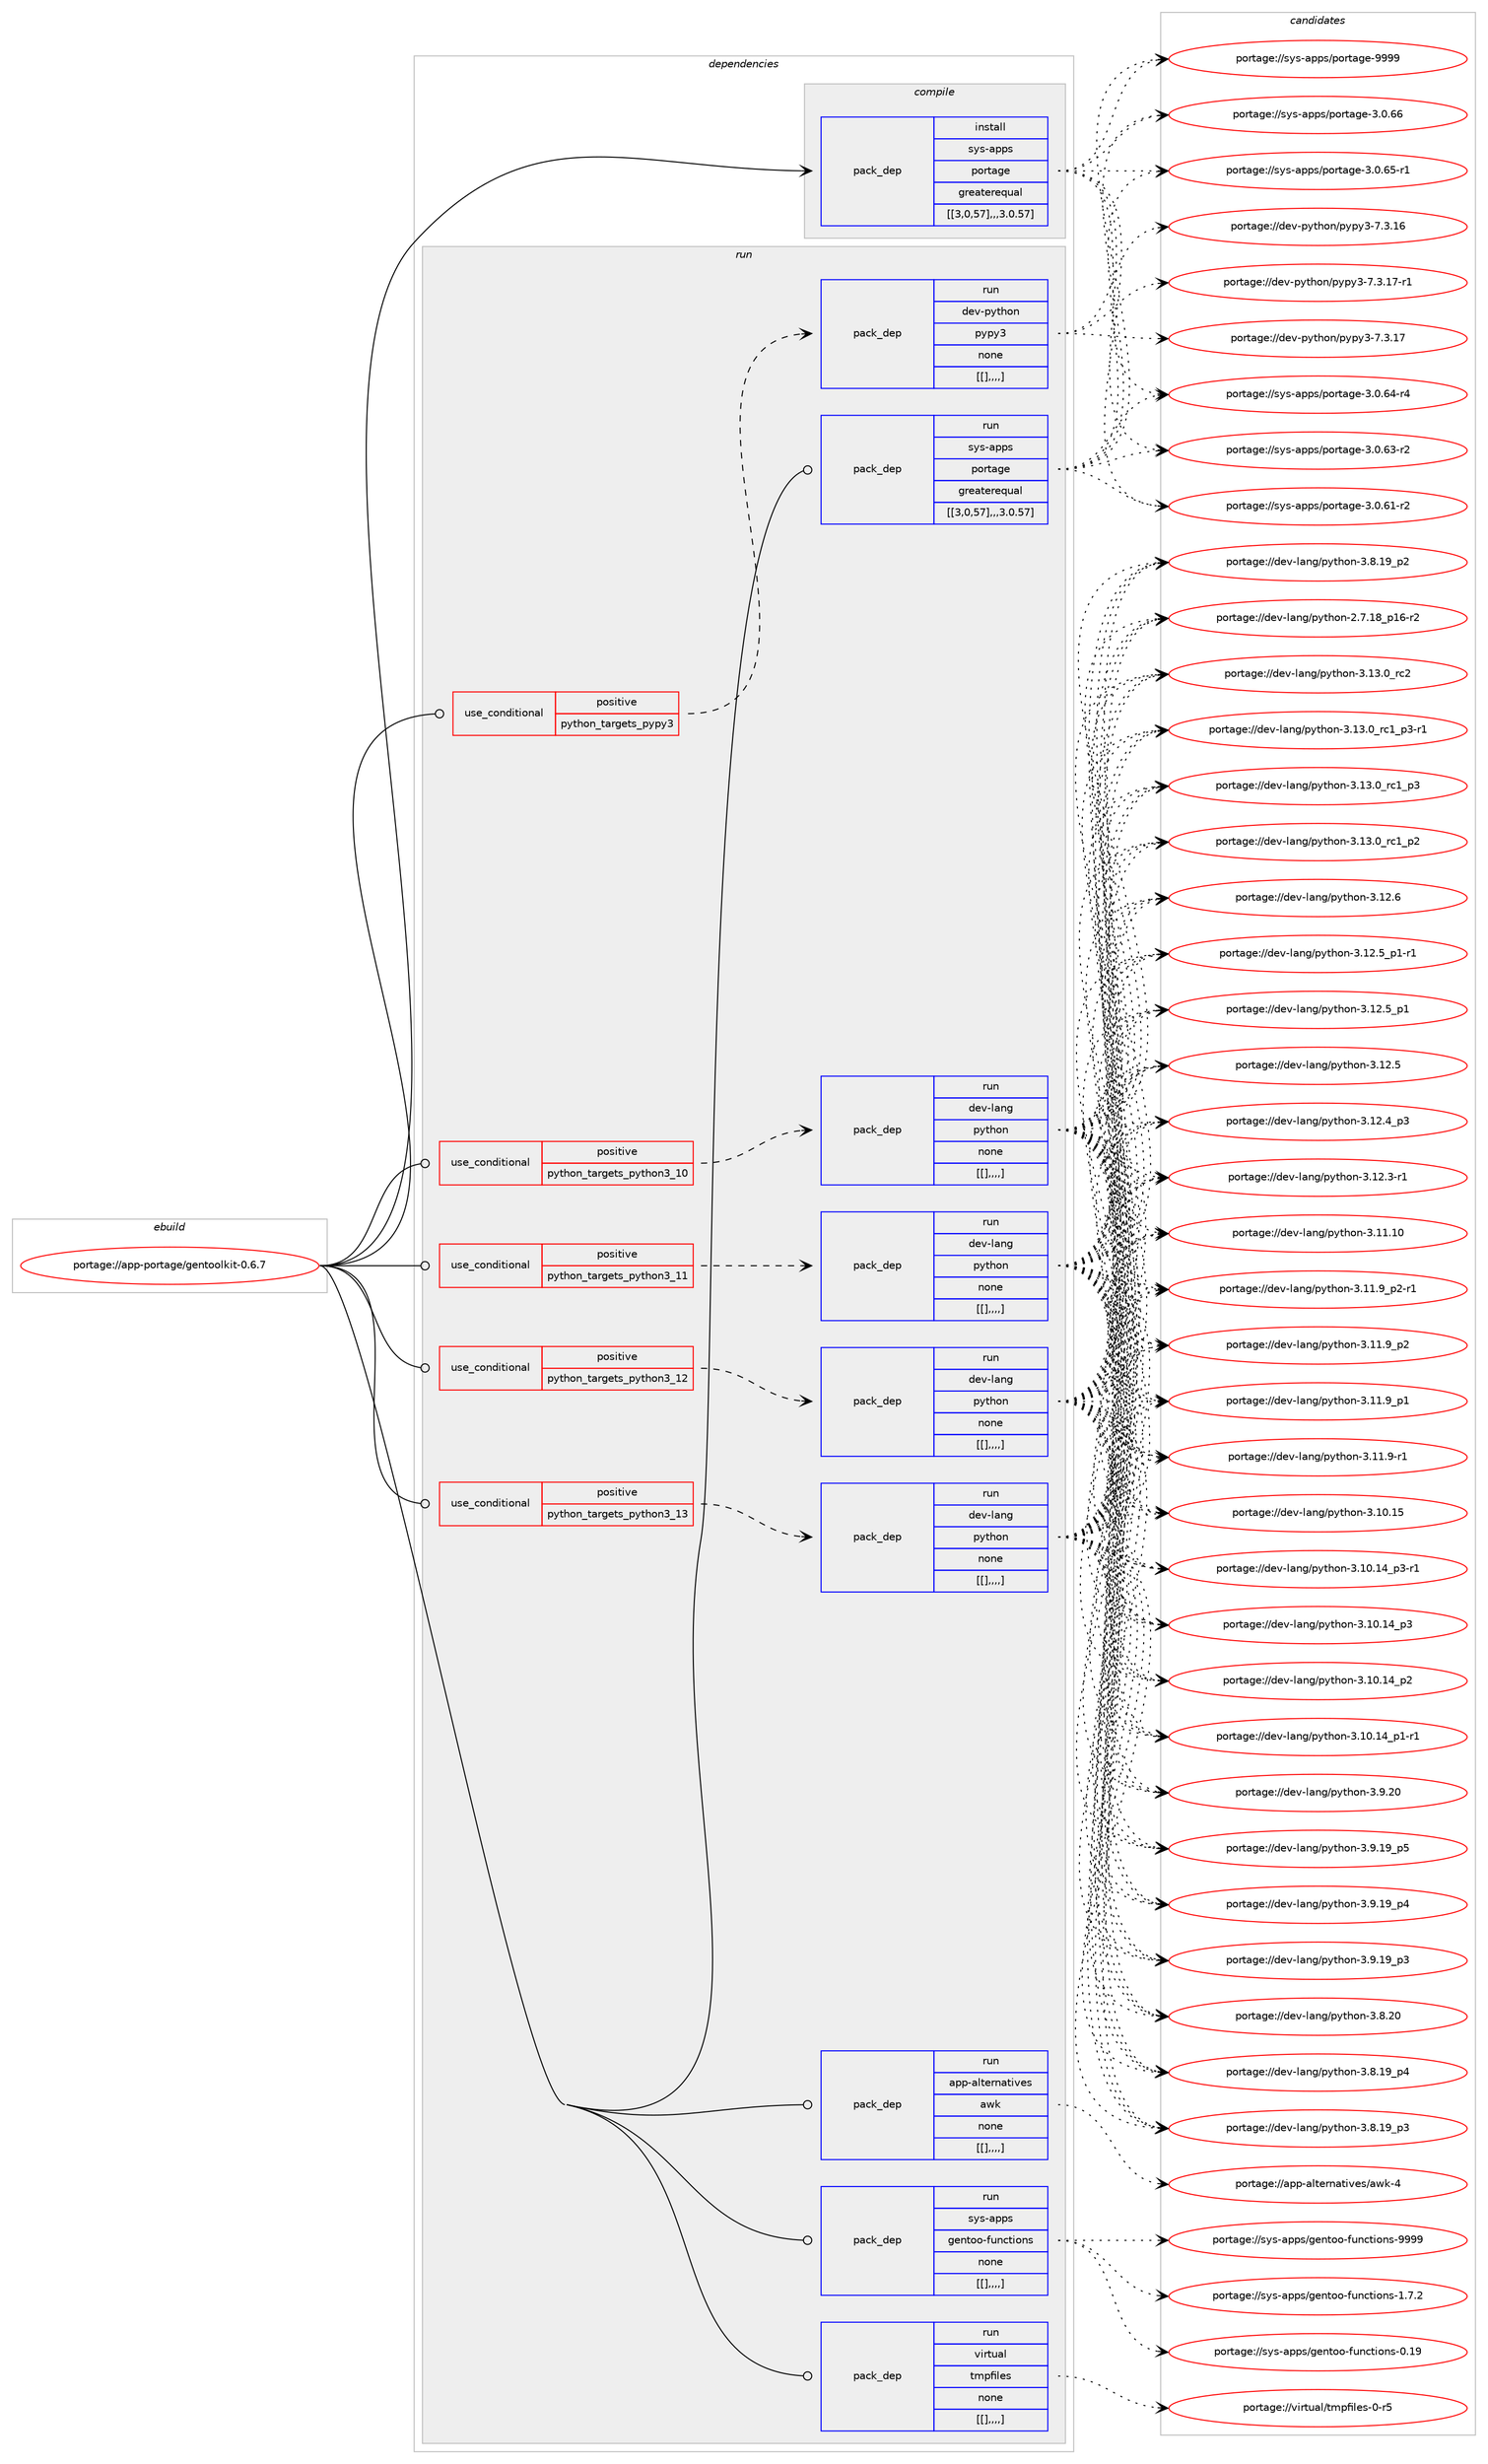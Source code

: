 digraph prolog {

# *************
# Graph options
# *************

newrank=true;
concentrate=true;
compound=true;
graph [rankdir=LR,fontname=Helvetica,fontsize=10,ranksep=1.5];#, ranksep=2.5, nodesep=0.2];
edge  [arrowhead=vee];
node  [fontname=Helvetica,fontsize=10];

# **********
# The ebuild
# **********

subgraph cluster_leftcol {
color=gray;
label=<<i>ebuild</i>>;
id [label="portage://app-portage/gentoolkit-0.6.7", color=red, width=4, href="../app-portage/gentoolkit-0.6.7.svg"];
}

# ****************
# The dependencies
# ****************

subgraph cluster_midcol {
color=gray;
label=<<i>dependencies</i>>;
subgraph cluster_compile {
fillcolor="#eeeeee";
style=filled;
label=<<i>compile</i>>;
subgraph pack36348 {
dependency51032 [label=<<TABLE BORDER="0" CELLBORDER="1" CELLSPACING="0" CELLPADDING="4" WIDTH="220"><TR><TD ROWSPAN="6" CELLPADDING="30">pack_dep</TD></TR><TR><TD WIDTH="110">install</TD></TR><TR><TD>sys-apps</TD></TR><TR><TD>portage</TD></TR><TR><TD>greaterequal</TD></TR><TR><TD>[[3,0,57],,,3.0.57]</TD></TR></TABLE>>, shape=none, color=blue];
}
id:e -> dependency51032:w [weight=20,style="solid",arrowhead="vee"];
}
subgraph cluster_compileandrun {
fillcolor="#eeeeee";
style=filled;
label=<<i>compile and run</i>>;
}
subgraph cluster_run {
fillcolor="#eeeeee";
style=filled;
label=<<i>run</i>>;
subgraph cond14224 {
dependency51033 [label=<<TABLE BORDER="0" CELLBORDER="1" CELLSPACING="0" CELLPADDING="4"><TR><TD ROWSPAN="3" CELLPADDING="10">use_conditional</TD></TR><TR><TD>positive</TD></TR><TR><TD>python_targets_pypy3</TD></TR></TABLE>>, shape=none, color=red];
subgraph pack36349 {
dependency51034 [label=<<TABLE BORDER="0" CELLBORDER="1" CELLSPACING="0" CELLPADDING="4" WIDTH="220"><TR><TD ROWSPAN="6" CELLPADDING="30">pack_dep</TD></TR><TR><TD WIDTH="110">run</TD></TR><TR><TD>dev-python</TD></TR><TR><TD>pypy3</TD></TR><TR><TD>none</TD></TR><TR><TD>[[],,,,]</TD></TR></TABLE>>, shape=none, color=blue];
}
dependency51033:e -> dependency51034:w [weight=20,style="dashed",arrowhead="vee"];
}
id:e -> dependency51033:w [weight=20,style="solid",arrowhead="odot"];
subgraph cond14225 {
dependency51035 [label=<<TABLE BORDER="0" CELLBORDER="1" CELLSPACING="0" CELLPADDING="4"><TR><TD ROWSPAN="3" CELLPADDING="10">use_conditional</TD></TR><TR><TD>positive</TD></TR><TR><TD>python_targets_python3_10</TD></TR></TABLE>>, shape=none, color=red];
subgraph pack36350 {
dependency51036 [label=<<TABLE BORDER="0" CELLBORDER="1" CELLSPACING="0" CELLPADDING="4" WIDTH="220"><TR><TD ROWSPAN="6" CELLPADDING="30">pack_dep</TD></TR><TR><TD WIDTH="110">run</TD></TR><TR><TD>dev-lang</TD></TR><TR><TD>python</TD></TR><TR><TD>none</TD></TR><TR><TD>[[],,,,]</TD></TR></TABLE>>, shape=none, color=blue];
}
dependency51035:e -> dependency51036:w [weight=20,style="dashed",arrowhead="vee"];
}
id:e -> dependency51035:w [weight=20,style="solid",arrowhead="odot"];
subgraph cond14226 {
dependency51037 [label=<<TABLE BORDER="0" CELLBORDER="1" CELLSPACING="0" CELLPADDING="4"><TR><TD ROWSPAN="3" CELLPADDING="10">use_conditional</TD></TR><TR><TD>positive</TD></TR><TR><TD>python_targets_python3_11</TD></TR></TABLE>>, shape=none, color=red];
subgraph pack36351 {
dependency51038 [label=<<TABLE BORDER="0" CELLBORDER="1" CELLSPACING="0" CELLPADDING="4" WIDTH="220"><TR><TD ROWSPAN="6" CELLPADDING="30">pack_dep</TD></TR><TR><TD WIDTH="110">run</TD></TR><TR><TD>dev-lang</TD></TR><TR><TD>python</TD></TR><TR><TD>none</TD></TR><TR><TD>[[],,,,]</TD></TR></TABLE>>, shape=none, color=blue];
}
dependency51037:e -> dependency51038:w [weight=20,style="dashed",arrowhead="vee"];
}
id:e -> dependency51037:w [weight=20,style="solid",arrowhead="odot"];
subgraph cond14227 {
dependency51039 [label=<<TABLE BORDER="0" CELLBORDER="1" CELLSPACING="0" CELLPADDING="4"><TR><TD ROWSPAN="3" CELLPADDING="10">use_conditional</TD></TR><TR><TD>positive</TD></TR><TR><TD>python_targets_python3_12</TD></TR></TABLE>>, shape=none, color=red];
subgraph pack36352 {
dependency51040 [label=<<TABLE BORDER="0" CELLBORDER="1" CELLSPACING="0" CELLPADDING="4" WIDTH="220"><TR><TD ROWSPAN="6" CELLPADDING="30">pack_dep</TD></TR><TR><TD WIDTH="110">run</TD></TR><TR><TD>dev-lang</TD></TR><TR><TD>python</TD></TR><TR><TD>none</TD></TR><TR><TD>[[],,,,]</TD></TR></TABLE>>, shape=none, color=blue];
}
dependency51039:e -> dependency51040:w [weight=20,style="dashed",arrowhead="vee"];
}
id:e -> dependency51039:w [weight=20,style="solid",arrowhead="odot"];
subgraph cond14228 {
dependency51041 [label=<<TABLE BORDER="0" CELLBORDER="1" CELLSPACING="0" CELLPADDING="4"><TR><TD ROWSPAN="3" CELLPADDING="10">use_conditional</TD></TR><TR><TD>positive</TD></TR><TR><TD>python_targets_python3_13</TD></TR></TABLE>>, shape=none, color=red];
subgraph pack36353 {
dependency51042 [label=<<TABLE BORDER="0" CELLBORDER="1" CELLSPACING="0" CELLPADDING="4" WIDTH="220"><TR><TD ROWSPAN="6" CELLPADDING="30">pack_dep</TD></TR><TR><TD WIDTH="110">run</TD></TR><TR><TD>dev-lang</TD></TR><TR><TD>python</TD></TR><TR><TD>none</TD></TR><TR><TD>[[],,,,]</TD></TR></TABLE>>, shape=none, color=blue];
}
dependency51041:e -> dependency51042:w [weight=20,style="dashed",arrowhead="vee"];
}
id:e -> dependency51041:w [weight=20,style="solid",arrowhead="odot"];
subgraph pack36354 {
dependency51043 [label=<<TABLE BORDER="0" CELLBORDER="1" CELLSPACING="0" CELLPADDING="4" WIDTH="220"><TR><TD ROWSPAN="6" CELLPADDING="30">pack_dep</TD></TR><TR><TD WIDTH="110">run</TD></TR><TR><TD>app-alternatives</TD></TR><TR><TD>awk</TD></TR><TR><TD>none</TD></TR><TR><TD>[[],,,,]</TD></TR></TABLE>>, shape=none, color=blue];
}
id:e -> dependency51043:w [weight=20,style="solid",arrowhead="odot"];
subgraph pack36355 {
dependency51044 [label=<<TABLE BORDER="0" CELLBORDER="1" CELLSPACING="0" CELLPADDING="4" WIDTH="220"><TR><TD ROWSPAN="6" CELLPADDING="30">pack_dep</TD></TR><TR><TD WIDTH="110">run</TD></TR><TR><TD>sys-apps</TD></TR><TR><TD>gentoo-functions</TD></TR><TR><TD>none</TD></TR><TR><TD>[[],,,,]</TD></TR></TABLE>>, shape=none, color=blue];
}
id:e -> dependency51044:w [weight=20,style="solid",arrowhead="odot"];
subgraph pack36356 {
dependency51045 [label=<<TABLE BORDER="0" CELLBORDER="1" CELLSPACING="0" CELLPADDING="4" WIDTH="220"><TR><TD ROWSPAN="6" CELLPADDING="30">pack_dep</TD></TR><TR><TD WIDTH="110">run</TD></TR><TR><TD>sys-apps</TD></TR><TR><TD>portage</TD></TR><TR><TD>greaterequal</TD></TR><TR><TD>[[3,0,57],,,3.0.57]</TD></TR></TABLE>>, shape=none, color=blue];
}
id:e -> dependency51045:w [weight=20,style="solid",arrowhead="odot"];
subgraph pack36357 {
dependency51046 [label=<<TABLE BORDER="0" CELLBORDER="1" CELLSPACING="0" CELLPADDING="4" WIDTH="220"><TR><TD ROWSPAN="6" CELLPADDING="30">pack_dep</TD></TR><TR><TD WIDTH="110">run</TD></TR><TR><TD>virtual</TD></TR><TR><TD>tmpfiles</TD></TR><TR><TD>none</TD></TR><TR><TD>[[],,,,]</TD></TR></TABLE>>, shape=none, color=blue];
}
id:e -> dependency51046:w [weight=20,style="solid",arrowhead="odot"];
}
}

# **************
# The candidates
# **************

subgraph cluster_choices {
rank=same;
color=gray;
label=<<i>candidates</i>>;

subgraph choice36348 {
color=black;
nodesep=1;
choice115121115459711211211547112111114116971031014557575757 [label="portage://sys-apps/portage-9999", color=red, width=4,href="../sys-apps/portage-9999.svg"];
choice1151211154597112112115471121111141169710310145514648465454 [label="portage://sys-apps/portage-3.0.66", color=red, width=4,href="../sys-apps/portage-3.0.66.svg"];
choice11512111545971121121154711211111411697103101455146484654534511449 [label="portage://sys-apps/portage-3.0.65-r1", color=red, width=4,href="../sys-apps/portage-3.0.65-r1.svg"];
choice11512111545971121121154711211111411697103101455146484654524511452 [label="portage://sys-apps/portage-3.0.64-r4", color=red, width=4,href="../sys-apps/portage-3.0.64-r4.svg"];
choice11512111545971121121154711211111411697103101455146484654514511450 [label="portage://sys-apps/portage-3.0.63-r2", color=red, width=4,href="../sys-apps/portage-3.0.63-r2.svg"];
choice11512111545971121121154711211111411697103101455146484654494511450 [label="portage://sys-apps/portage-3.0.61-r2", color=red, width=4,href="../sys-apps/portage-3.0.61-r2.svg"];
dependency51032:e -> choice115121115459711211211547112111114116971031014557575757:w [style=dotted,weight="100"];
dependency51032:e -> choice1151211154597112112115471121111141169710310145514648465454:w [style=dotted,weight="100"];
dependency51032:e -> choice11512111545971121121154711211111411697103101455146484654534511449:w [style=dotted,weight="100"];
dependency51032:e -> choice11512111545971121121154711211111411697103101455146484654524511452:w [style=dotted,weight="100"];
dependency51032:e -> choice11512111545971121121154711211111411697103101455146484654514511450:w [style=dotted,weight="100"];
dependency51032:e -> choice11512111545971121121154711211111411697103101455146484654494511450:w [style=dotted,weight="100"];
}
subgraph choice36349 {
color=black;
nodesep=1;
choice100101118451121211161041111104711212111212151455546514649554511449 [label="portage://dev-python/pypy3-7.3.17-r1", color=red, width=4,href="../dev-python/pypy3-7.3.17-r1.svg"];
choice10010111845112121116104111110471121211121215145554651464955 [label="portage://dev-python/pypy3-7.3.17", color=red, width=4,href="../dev-python/pypy3-7.3.17.svg"];
choice10010111845112121116104111110471121211121215145554651464954 [label="portage://dev-python/pypy3-7.3.16", color=red, width=4,href="../dev-python/pypy3-7.3.16.svg"];
dependency51034:e -> choice100101118451121211161041111104711212111212151455546514649554511449:w [style=dotted,weight="100"];
dependency51034:e -> choice10010111845112121116104111110471121211121215145554651464955:w [style=dotted,weight="100"];
dependency51034:e -> choice10010111845112121116104111110471121211121215145554651464954:w [style=dotted,weight="100"];
}
subgraph choice36350 {
color=black;
nodesep=1;
choice10010111845108971101034711212111610411111045514649514648951149950 [label="portage://dev-lang/python-3.13.0_rc2", color=red, width=4,href="../dev-lang/python-3.13.0_rc2.svg"];
choice1001011184510897110103471121211161041111104551464951464895114994995112514511449 [label="portage://dev-lang/python-3.13.0_rc1_p3-r1", color=red, width=4,href="../dev-lang/python-3.13.0_rc1_p3-r1.svg"];
choice100101118451089711010347112121116104111110455146495146489511499499511251 [label="portage://dev-lang/python-3.13.0_rc1_p3", color=red, width=4,href="../dev-lang/python-3.13.0_rc1_p3.svg"];
choice100101118451089711010347112121116104111110455146495146489511499499511250 [label="portage://dev-lang/python-3.13.0_rc1_p2", color=red, width=4,href="../dev-lang/python-3.13.0_rc1_p2.svg"];
choice10010111845108971101034711212111610411111045514649504654 [label="portage://dev-lang/python-3.12.6", color=red, width=4,href="../dev-lang/python-3.12.6.svg"];
choice1001011184510897110103471121211161041111104551464950465395112494511449 [label="portage://dev-lang/python-3.12.5_p1-r1", color=red, width=4,href="../dev-lang/python-3.12.5_p1-r1.svg"];
choice100101118451089711010347112121116104111110455146495046539511249 [label="portage://dev-lang/python-3.12.5_p1", color=red, width=4,href="../dev-lang/python-3.12.5_p1.svg"];
choice10010111845108971101034711212111610411111045514649504653 [label="portage://dev-lang/python-3.12.5", color=red, width=4,href="../dev-lang/python-3.12.5.svg"];
choice100101118451089711010347112121116104111110455146495046529511251 [label="portage://dev-lang/python-3.12.4_p3", color=red, width=4,href="../dev-lang/python-3.12.4_p3.svg"];
choice100101118451089711010347112121116104111110455146495046514511449 [label="portage://dev-lang/python-3.12.3-r1", color=red, width=4,href="../dev-lang/python-3.12.3-r1.svg"];
choice1001011184510897110103471121211161041111104551464949464948 [label="portage://dev-lang/python-3.11.10", color=red, width=4,href="../dev-lang/python-3.11.10.svg"];
choice1001011184510897110103471121211161041111104551464949465795112504511449 [label="portage://dev-lang/python-3.11.9_p2-r1", color=red, width=4,href="../dev-lang/python-3.11.9_p2-r1.svg"];
choice100101118451089711010347112121116104111110455146494946579511250 [label="portage://dev-lang/python-3.11.9_p2", color=red, width=4,href="../dev-lang/python-3.11.9_p2.svg"];
choice100101118451089711010347112121116104111110455146494946579511249 [label="portage://dev-lang/python-3.11.9_p1", color=red, width=4,href="../dev-lang/python-3.11.9_p1.svg"];
choice100101118451089711010347112121116104111110455146494946574511449 [label="portage://dev-lang/python-3.11.9-r1", color=red, width=4,href="../dev-lang/python-3.11.9-r1.svg"];
choice1001011184510897110103471121211161041111104551464948464953 [label="portage://dev-lang/python-3.10.15", color=red, width=4,href="../dev-lang/python-3.10.15.svg"];
choice100101118451089711010347112121116104111110455146494846495295112514511449 [label="portage://dev-lang/python-3.10.14_p3-r1", color=red, width=4,href="../dev-lang/python-3.10.14_p3-r1.svg"];
choice10010111845108971101034711212111610411111045514649484649529511251 [label="portage://dev-lang/python-3.10.14_p3", color=red, width=4,href="../dev-lang/python-3.10.14_p3.svg"];
choice10010111845108971101034711212111610411111045514649484649529511250 [label="portage://dev-lang/python-3.10.14_p2", color=red, width=4,href="../dev-lang/python-3.10.14_p2.svg"];
choice100101118451089711010347112121116104111110455146494846495295112494511449 [label="portage://dev-lang/python-3.10.14_p1-r1", color=red, width=4,href="../dev-lang/python-3.10.14_p1-r1.svg"];
choice10010111845108971101034711212111610411111045514657465048 [label="portage://dev-lang/python-3.9.20", color=red, width=4,href="../dev-lang/python-3.9.20.svg"];
choice100101118451089711010347112121116104111110455146574649579511253 [label="portage://dev-lang/python-3.9.19_p5", color=red, width=4,href="../dev-lang/python-3.9.19_p5.svg"];
choice100101118451089711010347112121116104111110455146574649579511252 [label="portage://dev-lang/python-3.9.19_p4", color=red, width=4,href="../dev-lang/python-3.9.19_p4.svg"];
choice100101118451089711010347112121116104111110455146574649579511251 [label="portage://dev-lang/python-3.9.19_p3", color=red, width=4,href="../dev-lang/python-3.9.19_p3.svg"];
choice10010111845108971101034711212111610411111045514656465048 [label="portage://dev-lang/python-3.8.20", color=red, width=4,href="../dev-lang/python-3.8.20.svg"];
choice100101118451089711010347112121116104111110455146564649579511252 [label="portage://dev-lang/python-3.8.19_p4", color=red, width=4,href="../dev-lang/python-3.8.19_p4.svg"];
choice100101118451089711010347112121116104111110455146564649579511251 [label="portage://dev-lang/python-3.8.19_p3", color=red, width=4,href="../dev-lang/python-3.8.19_p3.svg"];
choice100101118451089711010347112121116104111110455146564649579511250 [label="portage://dev-lang/python-3.8.19_p2", color=red, width=4,href="../dev-lang/python-3.8.19_p2.svg"];
choice100101118451089711010347112121116104111110455046554649569511249544511450 [label="portage://dev-lang/python-2.7.18_p16-r2", color=red, width=4,href="../dev-lang/python-2.7.18_p16-r2.svg"];
dependency51036:e -> choice10010111845108971101034711212111610411111045514649514648951149950:w [style=dotted,weight="100"];
dependency51036:e -> choice1001011184510897110103471121211161041111104551464951464895114994995112514511449:w [style=dotted,weight="100"];
dependency51036:e -> choice100101118451089711010347112121116104111110455146495146489511499499511251:w [style=dotted,weight="100"];
dependency51036:e -> choice100101118451089711010347112121116104111110455146495146489511499499511250:w [style=dotted,weight="100"];
dependency51036:e -> choice10010111845108971101034711212111610411111045514649504654:w [style=dotted,weight="100"];
dependency51036:e -> choice1001011184510897110103471121211161041111104551464950465395112494511449:w [style=dotted,weight="100"];
dependency51036:e -> choice100101118451089711010347112121116104111110455146495046539511249:w [style=dotted,weight="100"];
dependency51036:e -> choice10010111845108971101034711212111610411111045514649504653:w [style=dotted,weight="100"];
dependency51036:e -> choice100101118451089711010347112121116104111110455146495046529511251:w [style=dotted,weight="100"];
dependency51036:e -> choice100101118451089711010347112121116104111110455146495046514511449:w [style=dotted,weight="100"];
dependency51036:e -> choice1001011184510897110103471121211161041111104551464949464948:w [style=dotted,weight="100"];
dependency51036:e -> choice1001011184510897110103471121211161041111104551464949465795112504511449:w [style=dotted,weight="100"];
dependency51036:e -> choice100101118451089711010347112121116104111110455146494946579511250:w [style=dotted,weight="100"];
dependency51036:e -> choice100101118451089711010347112121116104111110455146494946579511249:w [style=dotted,weight="100"];
dependency51036:e -> choice100101118451089711010347112121116104111110455146494946574511449:w [style=dotted,weight="100"];
dependency51036:e -> choice1001011184510897110103471121211161041111104551464948464953:w [style=dotted,weight="100"];
dependency51036:e -> choice100101118451089711010347112121116104111110455146494846495295112514511449:w [style=dotted,weight="100"];
dependency51036:e -> choice10010111845108971101034711212111610411111045514649484649529511251:w [style=dotted,weight="100"];
dependency51036:e -> choice10010111845108971101034711212111610411111045514649484649529511250:w [style=dotted,weight="100"];
dependency51036:e -> choice100101118451089711010347112121116104111110455146494846495295112494511449:w [style=dotted,weight="100"];
dependency51036:e -> choice10010111845108971101034711212111610411111045514657465048:w [style=dotted,weight="100"];
dependency51036:e -> choice100101118451089711010347112121116104111110455146574649579511253:w [style=dotted,weight="100"];
dependency51036:e -> choice100101118451089711010347112121116104111110455146574649579511252:w [style=dotted,weight="100"];
dependency51036:e -> choice100101118451089711010347112121116104111110455146574649579511251:w [style=dotted,weight="100"];
dependency51036:e -> choice10010111845108971101034711212111610411111045514656465048:w [style=dotted,weight="100"];
dependency51036:e -> choice100101118451089711010347112121116104111110455146564649579511252:w [style=dotted,weight="100"];
dependency51036:e -> choice100101118451089711010347112121116104111110455146564649579511251:w [style=dotted,weight="100"];
dependency51036:e -> choice100101118451089711010347112121116104111110455146564649579511250:w [style=dotted,weight="100"];
dependency51036:e -> choice100101118451089711010347112121116104111110455046554649569511249544511450:w [style=dotted,weight="100"];
}
subgraph choice36351 {
color=black;
nodesep=1;
choice10010111845108971101034711212111610411111045514649514648951149950 [label="portage://dev-lang/python-3.13.0_rc2", color=red, width=4,href="../dev-lang/python-3.13.0_rc2.svg"];
choice1001011184510897110103471121211161041111104551464951464895114994995112514511449 [label="portage://dev-lang/python-3.13.0_rc1_p3-r1", color=red, width=4,href="../dev-lang/python-3.13.0_rc1_p3-r1.svg"];
choice100101118451089711010347112121116104111110455146495146489511499499511251 [label="portage://dev-lang/python-3.13.0_rc1_p3", color=red, width=4,href="../dev-lang/python-3.13.0_rc1_p3.svg"];
choice100101118451089711010347112121116104111110455146495146489511499499511250 [label="portage://dev-lang/python-3.13.0_rc1_p2", color=red, width=4,href="../dev-lang/python-3.13.0_rc1_p2.svg"];
choice10010111845108971101034711212111610411111045514649504654 [label="portage://dev-lang/python-3.12.6", color=red, width=4,href="../dev-lang/python-3.12.6.svg"];
choice1001011184510897110103471121211161041111104551464950465395112494511449 [label="portage://dev-lang/python-3.12.5_p1-r1", color=red, width=4,href="../dev-lang/python-3.12.5_p1-r1.svg"];
choice100101118451089711010347112121116104111110455146495046539511249 [label="portage://dev-lang/python-3.12.5_p1", color=red, width=4,href="../dev-lang/python-3.12.5_p1.svg"];
choice10010111845108971101034711212111610411111045514649504653 [label="portage://dev-lang/python-3.12.5", color=red, width=4,href="../dev-lang/python-3.12.5.svg"];
choice100101118451089711010347112121116104111110455146495046529511251 [label="portage://dev-lang/python-3.12.4_p3", color=red, width=4,href="../dev-lang/python-3.12.4_p3.svg"];
choice100101118451089711010347112121116104111110455146495046514511449 [label="portage://dev-lang/python-3.12.3-r1", color=red, width=4,href="../dev-lang/python-3.12.3-r1.svg"];
choice1001011184510897110103471121211161041111104551464949464948 [label="portage://dev-lang/python-3.11.10", color=red, width=4,href="../dev-lang/python-3.11.10.svg"];
choice1001011184510897110103471121211161041111104551464949465795112504511449 [label="portage://dev-lang/python-3.11.9_p2-r1", color=red, width=4,href="../dev-lang/python-3.11.9_p2-r1.svg"];
choice100101118451089711010347112121116104111110455146494946579511250 [label="portage://dev-lang/python-3.11.9_p2", color=red, width=4,href="../dev-lang/python-3.11.9_p2.svg"];
choice100101118451089711010347112121116104111110455146494946579511249 [label="portage://dev-lang/python-3.11.9_p1", color=red, width=4,href="../dev-lang/python-3.11.9_p1.svg"];
choice100101118451089711010347112121116104111110455146494946574511449 [label="portage://dev-lang/python-3.11.9-r1", color=red, width=4,href="../dev-lang/python-3.11.9-r1.svg"];
choice1001011184510897110103471121211161041111104551464948464953 [label="portage://dev-lang/python-3.10.15", color=red, width=4,href="../dev-lang/python-3.10.15.svg"];
choice100101118451089711010347112121116104111110455146494846495295112514511449 [label="portage://dev-lang/python-3.10.14_p3-r1", color=red, width=4,href="../dev-lang/python-3.10.14_p3-r1.svg"];
choice10010111845108971101034711212111610411111045514649484649529511251 [label="portage://dev-lang/python-3.10.14_p3", color=red, width=4,href="../dev-lang/python-3.10.14_p3.svg"];
choice10010111845108971101034711212111610411111045514649484649529511250 [label="portage://dev-lang/python-3.10.14_p2", color=red, width=4,href="../dev-lang/python-3.10.14_p2.svg"];
choice100101118451089711010347112121116104111110455146494846495295112494511449 [label="portage://dev-lang/python-3.10.14_p1-r1", color=red, width=4,href="../dev-lang/python-3.10.14_p1-r1.svg"];
choice10010111845108971101034711212111610411111045514657465048 [label="portage://dev-lang/python-3.9.20", color=red, width=4,href="../dev-lang/python-3.9.20.svg"];
choice100101118451089711010347112121116104111110455146574649579511253 [label="portage://dev-lang/python-3.9.19_p5", color=red, width=4,href="../dev-lang/python-3.9.19_p5.svg"];
choice100101118451089711010347112121116104111110455146574649579511252 [label="portage://dev-lang/python-3.9.19_p4", color=red, width=4,href="../dev-lang/python-3.9.19_p4.svg"];
choice100101118451089711010347112121116104111110455146574649579511251 [label="portage://dev-lang/python-3.9.19_p3", color=red, width=4,href="../dev-lang/python-3.9.19_p3.svg"];
choice10010111845108971101034711212111610411111045514656465048 [label="portage://dev-lang/python-3.8.20", color=red, width=4,href="../dev-lang/python-3.8.20.svg"];
choice100101118451089711010347112121116104111110455146564649579511252 [label="portage://dev-lang/python-3.8.19_p4", color=red, width=4,href="../dev-lang/python-3.8.19_p4.svg"];
choice100101118451089711010347112121116104111110455146564649579511251 [label="portage://dev-lang/python-3.8.19_p3", color=red, width=4,href="../dev-lang/python-3.8.19_p3.svg"];
choice100101118451089711010347112121116104111110455146564649579511250 [label="portage://dev-lang/python-3.8.19_p2", color=red, width=4,href="../dev-lang/python-3.8.19_p2.svg"];
choice100101118451089711010347112121116104111110455046554649569511249544511450 [label="portage://dev-lang/python-2.7.18_p16-r2", color=red, width=4,href="../dev-lang/python-2.7.18_p16-r2.svg"];
dependency51038:e -> choice10010111845108971101034711212111610411111045514649514648951149950:w [style=dotted,weight="100"];
dependency51038:e -> choice1001011184510897110103471121211161041111104551464951464895114994995112514511449:w [style=dotted,weight="100"];
dependency51038:e -> choice100101118451089711010347112121116104111110455146495146489511499499511251:w [style=dotted,weight="100"];
dependency51038:e -> choice100101118451089711010347112121116104111110455146495146489511499499511250:w [style=dotted,weight="100"];
dependency51038:e -> choice10010111845108971101034711212111610411111045514649504654:w [style=dotted,weight="100"];
dependency51038:e -> choice1001011184510897110103471121211161041111104551464950465395112494511449:w [style=dotted,weight="100"];
dependency51038:e -> choice100101118451089711010347112121116104111110455146495046539511249:w [style=dotted,weight="100"];
dependency51038:e -> choice10010111845108971101034711212111610411111045514649504653:w [style=dotted,weight="100"];
dependency51038:e -> choice100101118451089711010347112121116104111110455146495046529511251:w [style=dotted,weight="100"];
dependency51038:e -> choice100101118451089711010347112121116104111110455146495046514511449:w [style=dotted,weight="100"];
dependency51038:e -> choice1001011184510897110103471121211161041111104551464949464948:w [style=dotted,weight="100"];
dependency51038:e -> choice1001011184510897110103471121211161041111104551464949465795112504511449:w [style=dotted,weight="100"];
dependency51038:e -> choice100101118451089711010347112121116104111110455146494946579511250:w [style=dotted,weight="100"];
dependency51038:e -> choice100101118451089711010347112121116104111110455146494946579511249:w [style=dotted,weight="100"];
dependency51038:e -> choice100101118451089711010347112121116104111110455146494946574511449:w [style=dotted,weight="100"];
dependency51038:e -> choice1001011184510897110103471121211161041111104551464948464953:w [style=dotted,weight="100"];
dependency51038:e -> choice100101118451089711010347112121116104111110455146494846495295112514511449:w [style=dotted,weight="100"];
dependency51038:e -> choice10010111845108971101034711212111610411111045514649484649529511251:w [style=dotted,weight="100"];
dependency51038:e -> choice10010111845108971101034711212111610411111045514649484649529511250:w [style=dotted,weight="100"];
dependency51038:e -> choice100101118451089711010347112121116104111110455146494846495295112494511449:w [style=dotted,weight="100"];
dependency51038:e -> choice10010111845108971101034711212111610411111045514657465048:w [style=dotted,weight="100"];
dependency51038:e -> choice100101118451089711010347112121116104111110455146574649579511253:w [style=dotted,weight="100"];
dependency51038:e -> choice100101118451089711010347112121116104111110455146574649579511252:w [style=dotted,weight="100"];
dependency51038:e -> choice100101118451089711010347112121116104111110455146574649579511251:w [style=dotted,weight="100"];
dependency51038:e -> choice10010111845108971101034711212111610411111045514656465048:w [style=dotted,weight="100"];
dependency51038:e -> choice100101118451089711010347112121116104111110455146564649579511252:w [style=dotted,weight="100"];
dependency51038:e -> choice100101118451089711010347112121116104111110455146564649579511251:w [style=dotted,weight="100"];
dependency51038:e -> choice100101118451089711010347112121116104111110455146564649579511250:w [style=dotted,weight="100"];
dependency51038:e -> choice100101118451089711010347112121116104111110455046554649569511249544511450:w [style=dotted,weight="100"];
}
subgraph choice36352 {
color=black;
nodesep=1;
choice10010111845108971101034711212111610411111045514649514648951149950 [label="portage://dev-lang/python-3.13.0_rc2", color=red, width=4,href="../dev-lang/python-3.13.0_rc2.svg"];
choice1001011184510897110103471121211161041111104551464951464895114994995112514511449 [label="portage://dev-lang/python-3.13.0_rc1_p3-r1", color=red, width=4,href="../dev-lang/python-3.13.0_rc1_p3-r1.svg"];
choice100101118451089711010347112121116104111110455146495146489511499499511251 [label="portage://dev-lang/python-3.13.0_rc1_p3", color=red, width=4,href="../dev-lang/python-3.13.0_rc1_p3.svg"];
choice100101118451089711010347112121116104111110455146495146489511499499511250 [label="portage://dev-lang/python-3.13.0_rc1_p2", color=red, width=4,href="../dev-lang/python-3.13.0_rc1_p2.svg"];
choice10010111845108971101034711212111610411111045514649504654 [label="portage://dev-lang/python-3.12.6", color=red, width=4,href="../dev-lang/python-3.12.6.svg"];
choice1001011184510897110103471121211161041111104551464950465395112494511449 [label="portage://dev-lang/python-3.12.5_p1-r1", color=red, width=4,href="../dev-lang/python-3.12.5_p1-r1.svg"];
choice100101118451089711010347112121116104111110455146495046539511249 [label="portage://dev-lang/python-3.12.5_p1", color=red, width=4,href="../dev-lang/python-3.12.5_p1.svg"];
choice10010111845108971101034711212111610411111045514649504653 [label="portage://dev-lang/python-3.12.5", color=red, width=4,href="../dev-lang/python-3.12.5.svg"];
choice100101118451089711010347112121116104111110455146495046529511251 [label="portage://dev-lang/python-3.12.4_p3", color=red, width=4,href="../dev-lang/python-3.12.4_p3.svg"];
choice100101118451089711010347112121116104111110455146495046514511449 [label="portage://dev-lang/python-3.12.3-r1", color=red, width=4,href="../dev-lang/python-3.12.3-r1.svg"];
choice1001011184510897110103471121211161041111104551464949464948 [label="portage://dev-lang/python-3.11.10", color=red, width=4,href="../dev-lang/python-3.11.10.svg"];
choice1001011184510897110103471121211161041111104551464949465795112504511449 [label="portage://dev-lang/python-3.11.9_p2-r1", color=red, width=4,href="../dev-lang/python-3.11.9_p2-r1.svg"];
choice100101118451089711010347112121116104111110455146494946579511250 [label="portage://dev-lang/python-3.11.9_p2", color=red, width=4,href="../dev-lang/python-3.11.9_p2.svg"];
choice100101118451089711010347112121116104111110455146494946579511249 [label="portage://dev-lang/python-3.11.9_p1", color=red, width=4,href="../dev-lang/python-3.11.9_p1.svg"];
choice100101118451089711010347112121116104111110455146494946574511449 [label="portage://dev-lang/python-3.11.9-r1", color=red, width=4,href="../dev-lang/python-3.11.9-r1.svg"];
choice1001011184510897110103471121211161041111104551464948464953 [label="portage://dev-lang/python-3.10.15", color=red, width=4,href="../dev-lang/python-3.10.15.svg"];
choice100101118451089711010347112121116104111110455146494846495295112514511449 [label="portage://dev-lang/python-3.10.14_p3-r1", color=red, width=4,href="../dev-lang/python-3.10.14_p3-r1.svg"];
choice10010111845108971101034711212111610411111045514649484649529511251 [label="portage://dev-lang/python-3.10.14_p3", color=red, width=4,href="../dev-lang/python-3.10.14_p3.svg"];
choice10010111845108971101034711212111610411111045514649484649529511250 [label="portage://dev-lang/python-3.10.14_p2", color=red, width=4,href="../dev-lang/python-3.10.14_p2.svg"];
choice100101118451089711010347112121116104111110455146494846495295112494511449 [label="portage://dev-lang/python-3.10.14_p1-r1", color=red, width=4,href="../dev-lang/python-3.10.14_p1-r1.svg"];
choice10010111845108971101034711212111610411111045514657465048 [label="portage://dev-lang/python-3.9.20", color=red, width=4,href="../dev-lang/python-3.9.20.svg"];
choice100101118451089711010347112121116104111110455146574649579511253 [label="portage://dev-lang/python-3.9.19_p5", color=red, width=4,href="../dev-lang/python-3.9.19_p5.svg"];
choice100101118451089711010347112121116104111110455146574649579511252 [label="portage://dev-lang/python-3.9.19_p4", color=red, width=4,href="../dev-lang/python-3.9.19_p4.svg"];
choice100101118451089711010347112121116104111110455146574649579511251 [label="portage://dev-lang/python-3.9.19_p3", color=red, width=4,href="../dev-lang/python-3.9.19_p3.svg"];
choice10010111845108971101034711212111610411111045514656465048 [label="portage://dev-lang/python-3.8.20", color=red, width=4,href="../dev-lang/python-3.8.20.svg"];
choice100101118451089711010347112121116104111110455146564649579511252 [label="portage://dev-lang/python-3.8.19_p4", color=red, width=4,href="../dev-lang/python-3.8.19_p4.svg"];
choice100101118451089711010347112121116104111110455146564649579511251 [label="portage://dev-lang/python-3.8.19_p3", color=red, width=4,href="../dev-lang/python-3.8.19_p3.svg"];
choice100101118451089711010347112121116104111110455146564649579511250 [label="portage://dev-lang/python-3.8.19_p2", color=red, width=4,href="../dev-lang/python-3.8.19_p2.svg"];
choice100101118451089711010347112121116104111110455046554649569511249544511450 [label="portage://dev-lang/python-2.7.18_p16-r2", color=red, width=4,href="../dev-lang/python-2.7.18_p16-r2.svg"];
dependency51040:e -> choice10010111845108971101034711212111610411111045514649514648951149950:w [style=dotted,weight="100"];
dependency51040:e -> choice1001011184510897110103471121211161041111104551464951464895114994995112514511449:w [style=dotted,weight="100"];
dependency51040:e -> choice100101118451089711010347112121116104111110455146495146489511499499511251:w [style=dotted,weight="100"];
dependency51040:e -> choice100101118451089711010347112121116104111110455146495146489511499499511250:w [style=dotted,weight="100"];
dependency51040:e -> choice10010111845108971101034711212111610411111045514649504654:w [style=dotted,weight="100"];
dependency51040:e -> choice1001011184510897110103471121211161041111104551464950465395112494511449:w [style=dotted,weight="100"];
dependency51040:e -> choice100101118451089711010347112121116104111110455146495046539511249:w [style=dotted,weight="100"];
dependency51040:e -> choice10010111845108971101034711212111610411111045514649504653:w [style=dotted,weight="100"];
dependency51040:e -> choice100101118451089711010347112121116104111110455146495046529511251:w [style=dotted,weight="100"];
dependency51040:e -> choice100101118451089711010347112121116104111110455146495046514511449:w [style=dotted,weight="100"];
dependency51040:e -> choice1001011184510897110103471121211161041111104551464949464948:w [style=dotted,weight="100"];
dependency51040:e -> choice1001011184510897110103471121211161041111104551464949465795112504511449:w [style=dotted,weight="100"];
dependency51040:e -> choice100101118451089711010347112121116104111110455146494946579511250:w [style=dotted,weight="100"];
dependency51040:e -> choice100101118451089711010347112121116104111110455146494946579511249:w [style=dotted,weight="100"];
dependency51040:e -> choice100101118451089711010347112121116104111110455146494946574511449:w [style=dotted,weight="100"];
dependency51040:e -> choice1001011184510897110103471121211161041111104551464948464953:w [style=dotted,weight="100"];
dependency51040:e -> choice100101118451089711010347112121116104111110455146494846495295112514511449:w [style=dotted,weight="100"];
dependency51040:e -> choice10010111845108971101034711212111610411111045514649484649529511251:w [style=dotted,weight="100"];
dependency51040:e -> choice10010111845108971101034711212111610411111045514649484649529511250:w [style=dotted,weight="100"];
dependency51040:e -> choice100101118451089711010347112121116104111110455146494846495295112494511449:w [style=dotted,weight="100"];
dependency51040:e -> choice10010111845108971101034711212111610411111045514657465048:w [style=dotted,weight="100"];
dependency51040:e -> choice100101118451089711010347112121116104111110455146574649579511253:w [style=dotted,weight="100"];
dependency51040:e -> choice100101118451089711010347112121116104111110455146574649579511252:w [style=dotted,weight="100"];
dependency51040:e -> choice100101118451089711010347112121116104111110455146574649579511251:w [style=dotted,weight="100"];
dependency51040:e -> choice10010111845108971101034711212111610411111045514656465048:w [style=dotted,weight="100"];
dependency51040:e -> choice100101118451089711010347112121116104111110455146564649579511252:w [style=dotted,weight="100"];
dependency51040:e -> choice100101118451089711010347112121116104111110455146564649579511251:w [style=dotted,weight="100"];
dependency51040:e -> choice100101118451089711010347112121116104111110455146564649579511250:w [style=dotted,weight="100"];
dependency51040:e -> choice100101118451089711010347112121116104111110455046554649569511249544511450:w [style=dotted,weight="100"];
}
subgraph choice36353 {
color=black;
nodesep=1;
choice10010111845108971101034711212111610411111045514649514648951149950 [label="portage://dev-lang/python-3.13.0_rc2", color=red, width=4,href="../dev-lang/python-3.13.0_rc2.svg"];
choice1001011184510897110103471121211161041111104551464951464895114994995112514511449 [label="portage://dev-lang/python-3.13.0_rc1_p3-r1", color=red, width=4,href="../dev-lang/python-3.13.0_rc1_p3-r1.svg"];
choice100101118451089711010347112121116104111110455146495146489511499499511251 [label="portage://dev-lang/python-3.13.0_rc1_p3", color=red, width=4,href="../dev-lang/python-3.13.0_rc1_p3.svg"];
choice100101118451089711010347112121116104111110455146495146489511499499511250 [label="portage://dev-lang/python-3.13.0_rc1_p2", color=red, width=4,href="../dev-lang/python-3.13.0_rc1_p2.svg"];
choice10010111845108971101034711212111610411111045514649504654 [label="portage://dev-lang/python-3.12.6", color=red, width=4,href="../dev-lang/python-3.12.6.svg"];
choice1001011184510897110103471121211161041111104551464950465395112494511449 [label="portage://dev-lang/python-3.12.5_p1-r1", color=red, width=4,href="../dev-lang/python-3.12.5_p1-r1.svg"];
choice100101118451089711010347112121116104111110455146495046539511249 [label="portage://dev-lang/python-3.12.5_p1", color=red, width=4,href="../dev-lang/python-3.12.5_p1.svg"];
choice10010111845108971101034711212111610411111045514649504653 [label="portage://dev-lang/python-3.12.5", color=red, width=4,href="../dev-lang/python-3.12.5.svg"];
choice100101118451089711010347112121116104111110455146495046529511251 [label="portage://dev-lang/python-3.12.4_p3", color=red, width=4,href="../dev-lang/python-3.12.4_p3.svg"];
choice100101118451089711010347112121116104111110455146495046514511449 [label="portage://dev-lang/python-3.12.3-r1", color=red, width=4,href="../dev-lang/python-3.12.3-r1.svg"];
choice1001011184510897110103471121211161041111104551464949464948 [label="portage://dev-lang/python-3.11.10", color=red, width=4,href="../dev-lang/python-3.11.10.svg"];
choice1001011184510897110103471121211161041111104551464949465795112504511449 [label="portage://dev-lang/python-3.11.9_p2-r1", color=red, width=4,href="../dev-lang/python-3.11.9_p2-r1.svg"];
choice100101118451089711010347112121116104111110455146494946579511250 [label="portage://dev-lang/python-3.11.9_p2", color=red, width=4,href="../dev-lang/python-3.11.9_p2.svg"];
choice100101118451089711010347112121116104111110455146494946579511249 [label="portage://dev-lang/python-3.11.9_p1", color=red, width=4,href="../dev-lang/python-3.11.9_p1.svg"];
choice100101118451089711010347112121116104111110455146494946574511449 [label="portage://dev-lang/python-3.11.9-r1", color=red, width=4,href="../dev-lang/python-3.11.9-r1.svg"];
choice1001011184510897110103471121211161041111104551464948464953 [label="portage://dev-lang/python-3.10.15", color=red, width=4,href="../dev-lang/python-3.10.15.svg"];
choice100101118451089711010347112121116104111110455146494846495295112514511449 [label="portage://dev-lang/python-3.10.14_p3-r1", color=red, width=4,href="../dev-lang/python-3.10.14_p3-r1.svg"];
choice10010111845108971101034711212111610411111045514649484649529511251 [label="portage://dev-lang/python-3.10.14_p3", color=red, width=4,href="../dev-lang/python-3.10.14_p3.svg"];
choice10010111845108971101034711212111610411111045514649484649529511250 [label="portage://dev-lang/python-3.10.14_p2", color=red, width=4,href="../dev-lang/python-3.10.14_p2.svg"];
choice100101118451089711010347112121116104111110455146494846495295112494511449 [label="portage://dev-lang/python-3.10.14_p1-r1", color=red, width=4,href="../dev-lang/python-3.10.14_p1-r1.svg"];
choice10010111845108971101034711212111610411111045514657465048 [label="portage://dev-lang/python-3.9.20", color=red, width=4,href="../dev-lang/python-3.9.20.svg"];
choice100101118451089711010347112121116104111110455146574649579511253 [label="portage://dev-lang/python-3.9.19_p5", color=red, width=4,href="../dev-lang/python-3.9.19_p5.svg"];
choice100101118451089711010347112121116104111110455146574649579511252 [label="portage://dev-lang/python-3.9.19_p4", color=red, width=4,href="../dev-lang/python-3.9.19_p4.svg"];
choice100101118451089711010347112121116104111110455146574649579511251 [label="portage://dev-lang/python-3.9.19_p3", color=red, width=4,href="../dev-lang/python-3.9.19_p3.svg"];
choice10010111845108971101034711212111610411111045514656465048 [label="portage://dev-lang/python-3.8.20", color=red, width=4,href="../dev-lang/python-3.8.20.svg"];
choice100101118451089711010347112121116104111110455146564649579511252 [label="portage://dev-lang/python-3.8.19_p4", color=red, width=4,href="../dev-lang/python-3.8.19_p4.svg"];
choice100101118451089711010347112121116104111110455146564649579511251 [label="portage://dev-lang/python-3.8.19_p3", color=red, width=4,href="../dev-lang/python-3.8.19_p3.svg"];
choice100101118451089711010347112121116104111110455146564649579511250 [label="portage://dev-lang/python-3.8.19_p2", color=red, width=4,href="../dev-lang/python-3.8.19_p2.svg"];
choice100101118451089711010347112121116104111110455046554649569511249544511450 [label="portage://dev-lang/python-2.7.18_p16-r2", color=red, width=4,href="../dev-lang/python-2.7.18_p16-r2.svg"];
dependency51042:e -> choice10010111845108971101034711212111610411111045514649514648951149950:w [style=dotted,weight="100"];
dependency51042:e -> choice1001011184510897110103471121211161041111104551464951464895114994995112514511449:w [style=dotted,weight="100"];
dependency51042:e -> choice100101118451089711010347112121116104111110455146495146489511499499511251:w [style=dotted,weight="100"];
dependency51042:e -> choice100101118451089711010347112121116104111110455146495146489511499499511250:w [style=dotted,weight="100"];
dependency51042:e -> choice10010111845108971101034711212111610411111045514649504654:w [style=dotted,weight="100"];
dependency51042:e -> choice1001011184510897110103471121211161041111104551464950465395112494511449:w [style=dotted,weight="100"];
dependency51042:e -> choice100101118451089711010347112121116104111110455146495046539511249:w [style=dotted,weight="100"];
dependency51042:e -> choice10010111845108971101034711212111610411111045514649504653:w [style=dotted,weight="100"];
dependency51042:e -> choice100101118451089711010347112121116104111110455146495046529511251:w [style=dotted,weight="100"];
dependency51042:e -> choice100101118451089711010347112121116104111110455146495046514511449:w [style=dotted,weight="100"];
dependency51042:e -> choice1001011184510897110103471121211161041111104551464949464948:w [style=dotted,weight="100"];
dependency51042:e -> choice1001011184510897110103471121211161041111104551464949465795112504511449:w [style=dotted,weight="100"];
dependency51042:e -> choice100101118451089711010347112121116104111110455146494946579511250:w [style=dotted,weight="100"];
dependency51042:e -> choice100101118451089711010347112121116104111110455146494946579511249:w [style=dotted,weight="100"];
dependency51042:e -> choice100101118451089711010347112121116104111110455146494946574511449:w [style=dotted,weight="100"];
dependency51042:e -> choice1001011184510897110103471121211161041111104551464948464953:w [style=dotted,weight="100"];
dependency51042:e -> choice100101118451089711010347112121116104111110455146494846495295112514511449:w [style=dotted,weight="100"];
dependency51042:e -> choice10010111845108971101034711212111610411111045514649484649529511251:w [style=dotted,weight="100"];
dependency51042:e -> choice10010111845108971101034711212111610411111045514649484649529511250:w [style=dotted,weight="100"];
dependency51042:e -> choice100101118451089711010347112121116104111110455146494846495295112494511449:w [style=dotted,weight="100"];
dependency51042:e -> choice10010111845108971101034711212111610411111045514657465048:w [style=dotted,weight="100"];
dependency51042:e -> choice100101118451089711010347112121116104111110455146574649579511253:w [style=dotted,weight="100"];
dependency51042:e -> choice100101118451089711010347112121116104111110455146574649579511252:w [style=dotted,weight="100"];
dependency51042:e -> choice100101118451089711010347112121116104111110455146574649579511251:w [style=dotted,weight="100"];
dependency51042:e -> choice10010111845108971101034711212111610411111045514656465048:w [style=dotted,weight="100"];
dependency51042:e -> choice100101118451089711010347112121116104111110455146564649579511252:w [style=dotted,weight="100"];
dependency51042:e -> choice100101118451089711010347112121116104111110455146564649579511251:w [style=dotted,weight="100"];
dependency51042:e -> choice100101118451089711010347112121116104111110455146564649579511250:w [style=dotted,weight="100"];
dependency51042:e -> choice100101118451089711010347112121116104111110455046554649569511249544511450:w [style=dotted,weight="100"];
}
subgraph choice36354 {
color=black;
nodesep=1;
choice9711211245971081161011141109711610511810111547971191074552 [label="portage://app-alternatives/awk-4", color=red, width=4,href="../app-alternatives/awk-4.svg"];
dependency51043:e -> choice9711211245971081161011141109711610511810111547971191074552:w [style=dotted,weight="100"];
}
subgraph choice36355 {
color=black;
nodesep=1;
choice11512111545971121121154710310111011611111145102117110991161051111101154557575757 [label="portage://sys-apps/gentoo-functions-9999", color=red, width=4,href="../sys-apps/gentoo-functions-9999.svg"];
choice1151211154597112112115471031011101161111114510211711099116105111110115454946554650 [label="portage://sys-apps/gentoo-functions-1.7.2", color=red, width=4,href="../sys-apps/gentoo-functions-1.7.2.svg"];
choice11512111545971121121154710310111011611111145102117110991161051111101154548464957 [label="portage://sys-apps/gentoo-functions-0.19", color=red, width=4,href="../sys-apps/gentoo-functions-0.19.svg"];
dependency51044:e -> choice11512111545971121121154710310111011611111145102117110991161051111101154557575757:w [style=dotted,weight="100"];
dependency51044:e -> choice1151211154597112112115471031011101161111114510211711099116105111110115454946554650:w [style=dotted,weight="100"];
dependency51044:e -> choice11512111545971121121154710310111011611111145102117110991161051111101154548464957:w [style=dotted,weight="100"];
}
subgraph choice36356 {
color=black;
nodesep=1;
choice115121115459711211211547112111114116971031014557575757 [label="portage://sys-apps/portage-9999", color=red, width=4,href="../sys-apps/portage-9999.svg"];
choice1151211154597112112115471121111141169710310145514648465454 [label="portage://sys-apps/portage-3.0.66", color=red, width=4,href="../sys-apps/portage-3.0.66.svg"];
choice11512111545971121121154711211111411697103101455146484654534511449 [label="portage://sys-apps/portage-3.0.65-r1", color=red, width=4,href="../sys-apps/portage-3.0.65-r1.svg"];
choice11512111545971121121154711211111411697103101455146484654524511452 [label="portage://sys-apps/portage-3.0.64-r4", color=red, width=4,href="../sys-apps/portage-3.0.64-r4.svg"];
choice11512111545971121121154711211111411697103101455146484654514511450 [label="portage://sys-apps/portage-3.0.63-r2", color=red, width=4,href="../sys-apps/portage-3.0.63-r2.svg"];
choice11512111545971121121154711211111411697103101455146484654494511450 [label="portage://sys-apps/portage-3.0.61-r2", color=red, width=4,href="../sys-apps/portage-3.0.61-r2.svg"];
dependency51045:e -> choice115121115459711211211547112111114116971031014557575757:w [style=dotted,weight="100"];
dependency51045:e -> choice1151211154597112112115471121111141169710310145514648465454:w [style=dotted,weight="100"];
dependency51045:e -> choice11512111545971121121154711211111411697103101455146484654534511449:w [style=dotted,weight="100"];
dependency51045:e -> choice11512111545971121121154711211111411697103101455146484654524511452:w [style=dotted,weight="100"];
dependency51045:e -> choice11512111545971121121154711211111411697103101455146484654514511450:w [style=dotted,weight="100"];
dependency51045:e -> choice11512111545971121121154711211111411697103101455146484654494511450:w [style=dotted,weight="100"];
}
subgraph choice36357 {
color=black;
nodesep=1;
choice118105114116117971084711610911210210510810111545484511453 [label="portage://virtual/tmpfiles-0-r5", color=red, width=4,href="../virtual/tmpfiles-0-r5.svg"];
dependency51046:e -> choice118105114116117971084711610911210210510810111545484511453:w [style=dotted,weight="100"];
}
}

}
